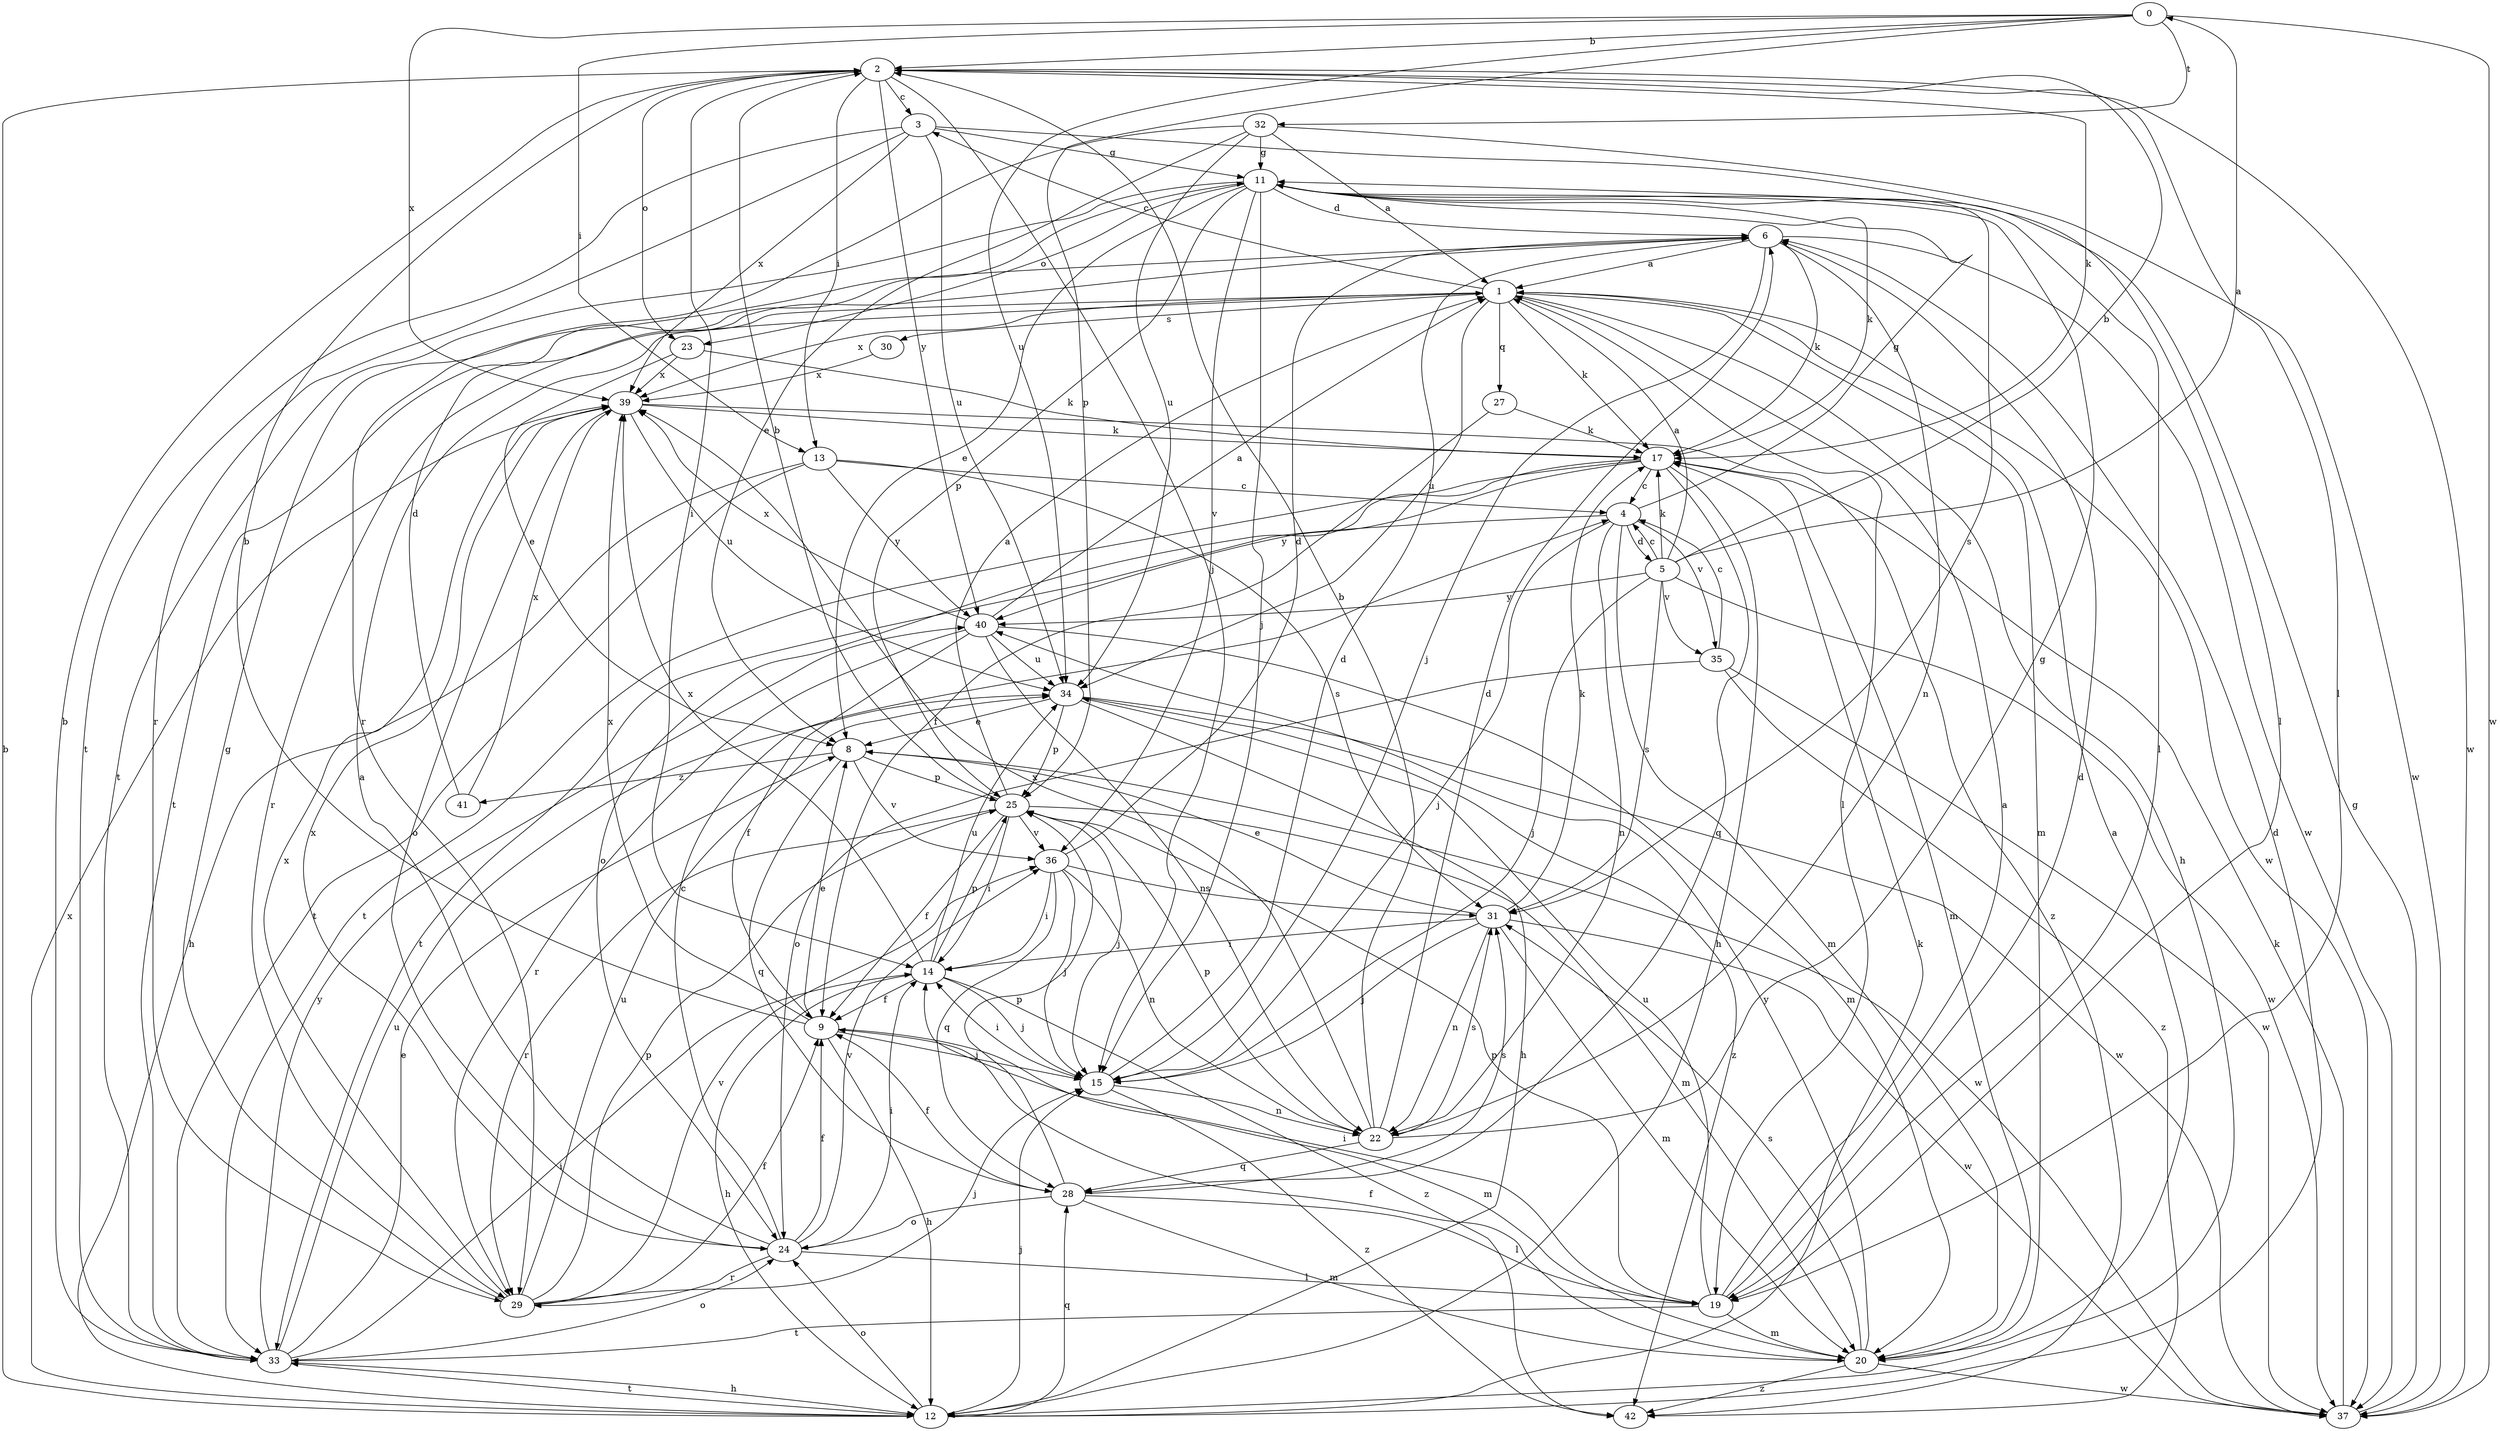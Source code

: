 strict digraph  {
0;
1;
2;
3;
4;
5;
6;
8;
9;
11;
12;
13;
14;
15;
17;
19;
20;
22;
23;
24;
25;
27;
28;
29;
30;
31;
32;
33;
34;
35;
36;
37;
39;
40;
41;
42;
0 -> 2  [label=b];
0 -> 13  [label=i];
0 -> 25  [label=p];
0 -> 32  [label=t];
0 -> 34  [label=u];
0 -> 37  [label=w];
0 -> 39  [label=x];
1 -> 3  [label=c];
1 -> 12  [label=h];
1 -> 17  [label=k];
1 -> 19  [label=l];
1 -> 20  [label=m];
1 -> 27  [label=q];
1 -> 29  [label=r];
1 -> 30  [label=s];
1 -> 34  [label=u];
1 -> 37  [label=w];
1 -> 39  [label=x];
2 -> 3  [label=c];
2 -> 13  [label=i];
2 -> 14  [label=i];
2 -> 15  [label=j];
2 -> 17  [label=k];
2 -> 19  [label=l];
2 -> 23  [label=o];
2 -> 37  [label=w];
2 -> 40  [label=y];
3 -> 11  [label=g];
3 -> 19  [label=l];
3 -> 29  [label=r];
3 -> 33  [label=t];
3 -> 34  [label=u];
3 -> 39  [label=x];
4 -> 5  [label=d];
4 -> 11  [label=g];
4 -> 15  [label=j];
4 -> 20  [label=m];
4 -> 22  [label=n];
4 -> 33  [label=t];
4 -> 35  [label=v];
5 -> 0  [label=a];
5 -> 1  [label=a];
5 -> 2  [label=b];
5 -> 4  [label=c];
5 -> 15  [label=j];
5 -> 17  [label=k];
5 -> 31  [label=s];
5 -> 35  [label=v];
5 -> 37  [label=w];
5 -> 40  [label=y];
6 -> 1  [label=a];
6 -> 15  [label=j];
6 -> 17  [label=k];
6 -> 22  [label=n];
6 -> 33  [label=t];
6 -> 37  [label=w];
8 -> 25  [label=p];
8 -> 28  [label=q];
8 -> 36  [label=v];
8 -> 37  [label=w];
8 -> 41  [label=z];
9 -> 2  [label=b];
9 -> 8  [label=e];
9 -> 12  [label=h];
9 -> 15  [label=j];
9 -> 20  [label=m];
9 -> 39  [label=x];
11 -> 6  [label=d];
11 -> 8  [label=e];
11 -> 15  [label=j];
11 -> 17  [label=k];
11 -> 19  [label=l];
11 -> 23  [label=o];
11 -> 25  [label=p];
11 -> 31  [label=s];
11 -> 33  [label=t];
11 -> 36  [label=v];
12 -> 2  [label=b];
12 -> 6  [label=d];
12 -> 15  [label=j];
12 -> 17  [label=k];
12 -> 24  [label=o];
12 -> 28  [label=q];
12 -> 33  [label=t];
12 -> 39  [label=x];
13 -> 4  [label=c];
13 -> 12  [label=h];
13 -> 31  [label=s];
13 -> 33  [label=t];
13 -> 40  [label=y];
14 -> 9  [label=f];
14 -> 12  [label=h];
14 -> 15  [label=j];
14 -> 25  [label=p];
14 -> 34  [label=u];
14 -> 39  [label=x];
14 -> 42  [label=z];
15 -> 6  [label=d];
15 -> 14  [label=i];
15 -> 22  [label=n];
15 -> 42  [label=z];
17 -> 4  [label=c];
17 -> 12  [label=h];
17 -> 20  [label=m];
17 -> 24  [label=o];
17 -> 28  [label=q];
17 -> 33  [label=t];
17 -> 40  [label=y];
19 -> 1  [label=a];
19 -> 6  [label=d];
19 -> 14  [label=i];
19 -> 20  [label=m];
19 -> 25  [label=p];
19 -> 33  [label=t];
19 -> 34  [label=u];
20 -> 1  [label=a];
20 -> 9  [label=f];
20 -> 31  [label=s];
20 -> 37  [label=w];
20 -> 40  [label=y];
20 -> 42  [label=z];
22 -> 2  [label=b];
22 -> 6  [label=d];
22 -> 11  [label=g];
22 -> 25  [label=p];
22 -> 28  [label=q];
22 -> 31  [label=s];
22 -> 39  [label=x];
23 -> 8  [label=e];
23 -> 17  [label=k];
23 -> 39  [label=x];
24 -> 1  [label=a];
24 -> 4  [label=c];
24 -> 9  [label=f];
24 -> 14  [label=i];
24 -> 19  [label=l];
24 -> 29  [label=r];
24 -> 36  [label=v];
24 -> 39  [label=x];
25 -> 1  [label=a];
25 -> 2  [label=b];
25 -> 9  [label=f];
25 -> 14  [label=i];
25 -> 15  [label=j];
25 -> 20  [label=m];
25 -> 29  [label=r];
25 -> 36  [label=v];
27 -> 9  [label=f];
27 -> 17  [label=k];
28 -> 9  [label=f];
28 -> 19  [label=l];
28 -> 20  [label=m];
28 -> 24  [label=o];
28 -> 25  [label=p];
28 -> 31  [label=s];
29 -> 9  [label=f];
29 -> 11  [label=g];
29 -> 15  [label=j];
29 -> 25  [label=p];
29 -> 34  [label=u];
29 -> 36  [label=v];
29 -> 39  [label=x];
30 -> 39  [label=x];
31 -> 8  [label=e];
31 -> 14  [label=i];
31 -> 15  [label=j];
31 -> 17  [label=k];
31 -> 20  [label=m];
31 -> 22  [label=n];
31 -> 37  [label=w];
32 -> 1  [label=a];
32 -> 8  [label=e];
32 -> 11  [label=g];
32 -> 29  [label=r];
32 -> 34  [label=u];
32 -> 37  [label=w];
33 -> 2  [label=b];
33 -> 8  [label=e];
33 -> 12  [label=h];
33 -> 14  [label=i];
33 -> 24  [label=o];
33 -> 34  [label=u];
33 -> 40  [label=y];
34 -> 8  [label=e];
34 -> 12  [label=h];
34 -> 25  [label=p];
34 -> 37  [label=w];
34 -> 42  [label=z];
35 -> 4  [label=c];
35 -> 24  [label=o];
35 -> 37  [label=w];
35 -> 42  [label=z];
36 -> 6  [label=d];
36 -> 14  [label=i];
36 -> 15  [label=j];
36 -> 22  [label=n];
36 -> 28  [label=q];
36 -> 31  [label=s];
37 -> 11  [label=g];
37 -> 17  [label=k];
39 -> 17  [label=k];
39 -> 24  [label=o];
39 -> 34  [label=u];
39 -> 42  [label=z];
40 -> 1  [label=a];
40 -> 9  [label=f];
40 -> 20  [label=m];
40 -> 22  [label=n];
40 -> 29  [label=r];
40 -> 34  [label=u];
40 -> 39  [label=x];
41 -> 6  [label=d];
41 -> 39  [label=x];
}
